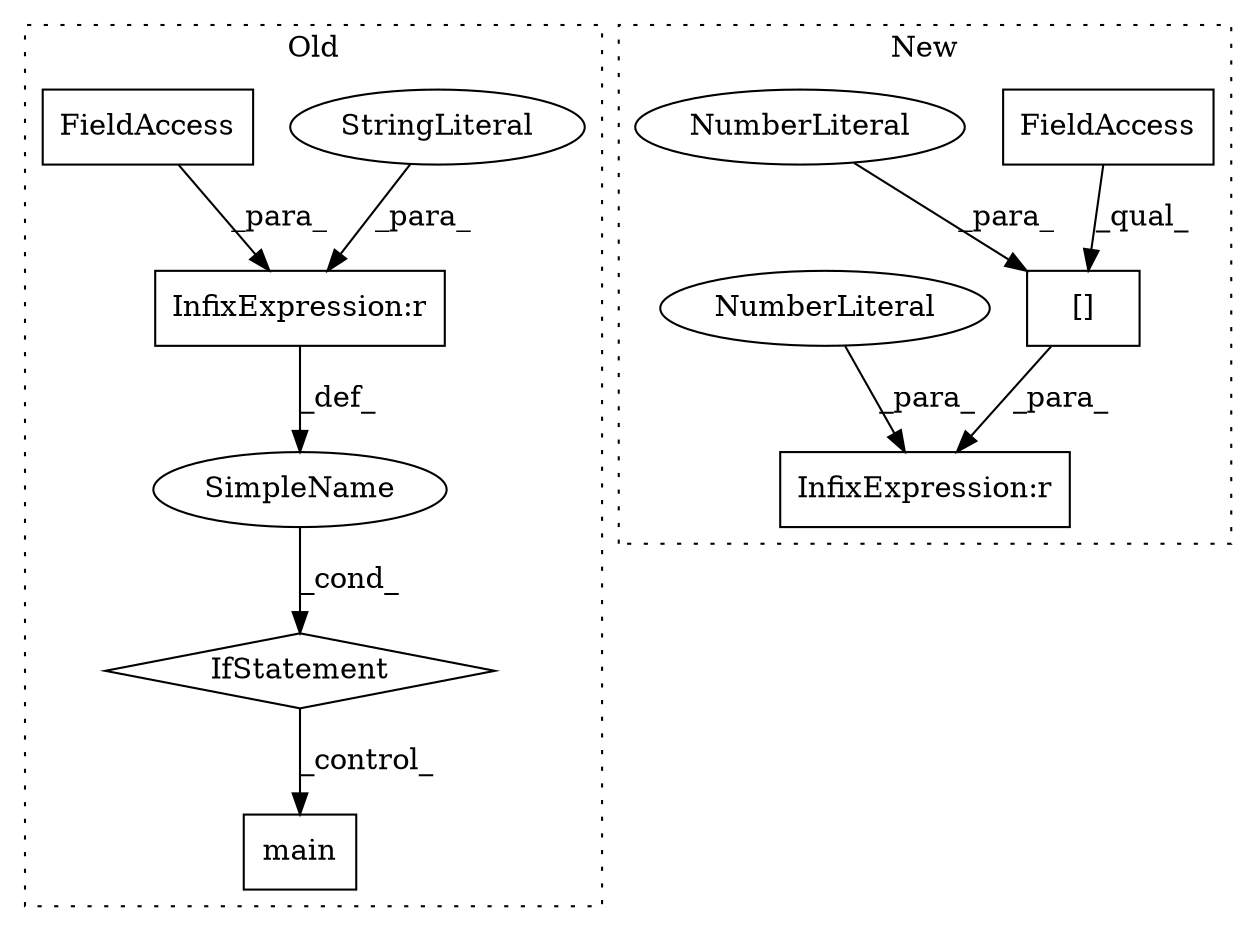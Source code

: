 digraph G {
subgraph cluster0 {
1 [label="main" a="32" s="2564" l="6" shape="box"];
4 [label="IfStatement" a="25" s="2512,2538" l="4,2" shape="diamond"];
5 [label="SimpleName" a="42" s="" l="" shape="ellipse"];
6 [label="InfixExpression:r" a="27" s="2524" l="4" shape="box"];
7 [label="StringLiteral" a="45" s="2528" l="10" shape="ellipse"];
8 [label="FieldAccess" a="22" s="2516" l="8" shape="box"];
label = "Old";
style="dotted";
}
subgraph cluster1 {
2 [label="[]" a="2" s="287,305" l="17,1" shape="box"];
3 [label="FieldAccess" a="22" s="287" l="3" shape="box"];
9 [label="NumberLiteral" a="34" s="304" l="1" shape="ellipse"];
10 [label="InfixExpression:r" a="27" s="306" l="4" shape="box"];
11 [label="NumberLiteral" a="34" s="310" l="1" shape="ellipse"];
label = "New";
style="dotted";
}
2 -> 10 [label="_para_"];
3 -> 2 [label="_qual_"];
4 -> 1 [label="_control_"];
5 -> 4 [label="_cond_"];
6 -> 5 [label="_def_"];
7 -> 6 [label="_para_"];
8 -> 6 [label="_para_"];
9 -> 2 [label="_para_"];
11 -> 10 [label="_para_"];
}